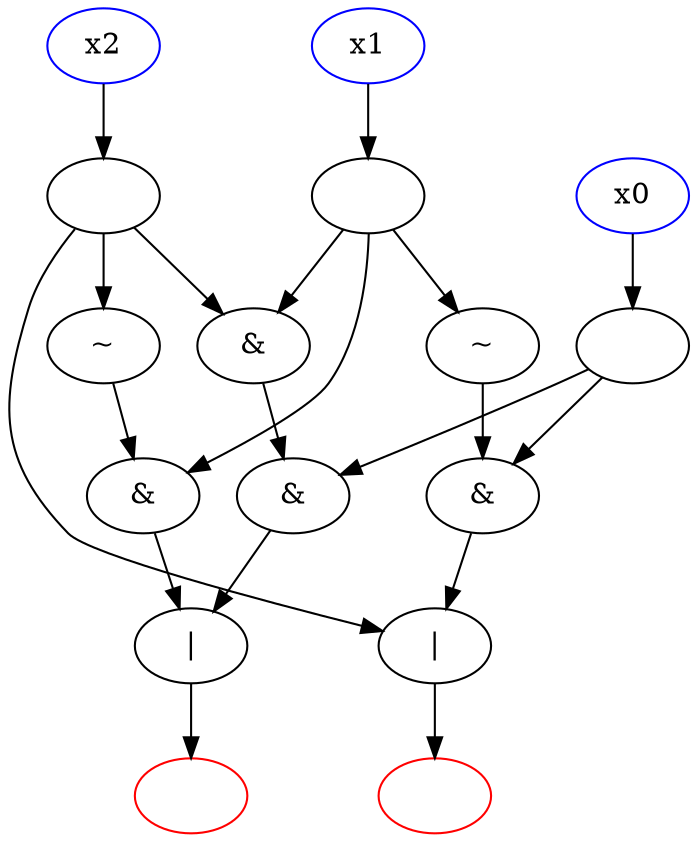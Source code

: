 digraph G {
    v1 [color=red];
    v1 [label=""];
    v0 [label="|"];
    v0 -> v1;
    v2 [label="&"];
    v2 -> v0;
    v4 [label="&"];
    v4 -> v2;
    v7 [label="&"];
    v7 -> v0;
    v9 [label="~"];
    v9 -> v7;
    v12 [color=red];
    v12 [label=""];
    v11 [label="|"];
    v11 -> v12;
    v13 [label="&"];
    v13 -> v11;
    v14 [label=""];
    v14 -> v13;
    v14 -> v2;
    v15 [label="~"];
    v15 -> v13;
    v16 [label=""];
    v16 -> v15;
    v16 -> v7;
    v16 -> v4;
    v17 [label=""];
    v17 -> v11;
    v17 -> v9;
    v17 -> v4;
    v18 [color=blue];
    v18 [label="x0"];
    v18 -> v14;
    v19 [color=blue];
    v19 [label="x1"];
    v19 -> v16;
    v20 [color=blue];
    v20 [label="x2"];
    v20 -> v17;
}